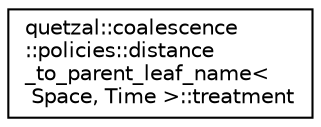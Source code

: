 digraph "Graphical Class Hierarchy"
{
 // LATEX_PDF_SIZE
  edge [fontname="Helvetica",fontsize="10",labelfontname="Helvetica",labelfontsize="10"];
  node [fontname="Helvetica",fontsize="10",shape=record];
  rankdir="LR";
  Node0 [label="quetzal::coalescence\l::policies::distance\l_to_parent_leaf_name\<\l Space, Time \>::treatment",height=0.2,width=0.4,color="black", fillcolor="white", style="filled",URL="$structquetzal_1_1coalescence_1_1policies_1_1distance__to__parent__leaf__name_1_1treatment.html",tooltip="Treatment to operate on a DFS on the tree to compute branches length."];
}
